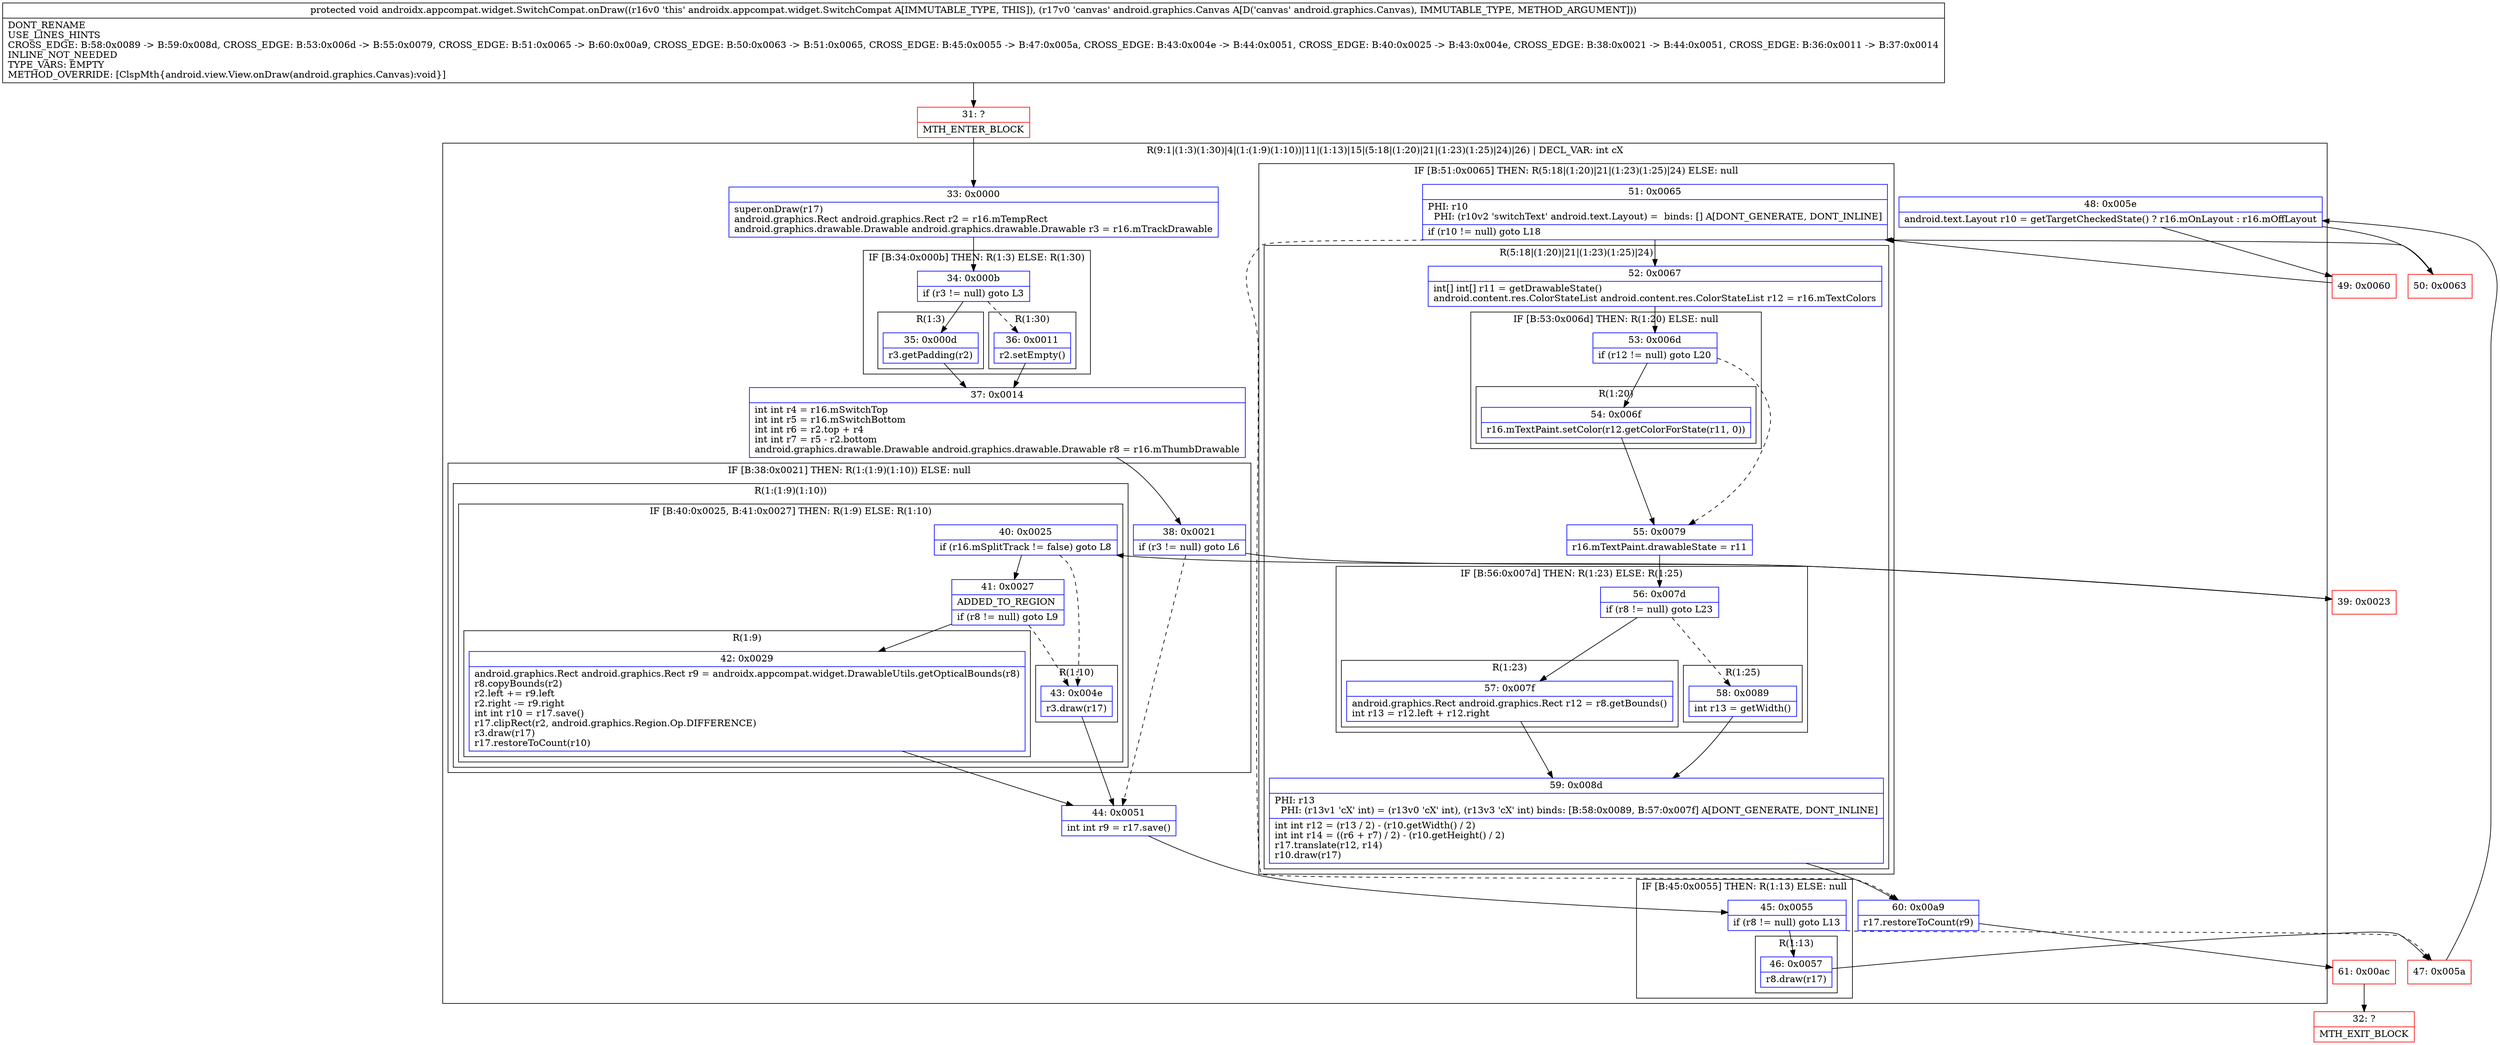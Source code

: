 digraph "CFG forandroidx.appcompat.widget.SwitchCompat.onDraw(Landroid\/graphics\/Canvas;)V" {
subgraph cluster_Region_879838759 {
label = "R(9:1|(1:3)(1:30)|4|(1:(1:9)(1:10))|11|(1:13)|15|(5:18|(1:20)|21|(1:23)(1:25)|24)|26) | DECL_VAR: int cX\l";
node [shape=record,color=blue];
Node_33 [shape=record,label="{33\:\ 0x0000|super.onDraw(r17)\landroid.graphics.Rect android.graphics.Rect r2 = r16.mTempRect\landroid.graphics.drawable.Drawable android.graphics.drawable.Drawable r3 = r16.mTrackDrawable\l}"];
subgraph cluster_IfRegion_39823997 {
label = "IF [B:34:0x000b] THEN: R(1:3) ELSE: R(1:30)";
node [shape=record,color=blue];
Node_34 [shape=record,label="{34\:\ 0x000b|if (r3 != null) goto L3\l}"];
subgraph cluster_Region_1073789865 {
label = "R(1:3)";
node [shape=record,color=blue];
Node_35 [shape=record,label="{35\:\ 0x000d|r3.getPadding(r2)\l}"];
}
subgraph cluster_Region_178368716 {
label = "R(1:30)";
node [shape=record,color=blue];
Node_36 [shape=record,label="{36\:\ 0x0011|r2.setEmpty()\l}"];
}
}
Node_37 [shape=record,label="{37\:\ 0x0014|int int r4 = r16.mSwitchTop\lint int r5 = r16.mSwitchBottom\lint int r6 = r2.top + r4\lint int r7 = r5 \- r2.bottom\landroid.graphics.drawable.Drawable android.graphics.drawable.Drawable r8 = r16.mThumbDrawable\l}"];
subgraph cluster_IfRegion_1204257900 {
label = "IF [B:38:0x0021] THEN: R(1:(1:9)(1:10)) ELSE: null";
node [shape=record,color=blue];
Node_38 [shape=record,label="{38\:\ 0x0021|if (r3 != null) goto L6\l}"];
subgraph cluster_Region_1857209374 {
label = "R(1:(1:9)(1:10))";
node [shape=record,color=blue];
subgraph cluster_IfRegion_261659653 {
label = "IF [B:40:0x0025, B:41:0x0027] THEN: R(1:9) ELSE: R(1:10)";
node [shape=record,color=blue];
Node_40 [shape=record,label="{40\:\ 0x0025|if (r16.mSplitTrack != false) goto L8\l}"];
Node_41 [shape=record,label="{41\:\ 0x0027|ADDED_TO_REGION\l|if (r8 != null) goto L9\l}"];
subgraph cluster_Region_1017217968 {
label = "R(1:9)";
node [shape=record,color=blue];
Node_42 [shape=record,label="{42\:\ 0x0029|android.graphics.Rect android.graphics.Rect r9 = androidx.appcompat.widget.DrawableUtils.getOpticalBounds(r8)\lr8.copyBounds(r2)\lr2.left += r9.left\lr2.right \-= r9.right\lint int r10 = r17.save()\lr17.clipRect(r2, android.graphics.Region.Op.DIFFERENCE)\lr3.draw(r17)\lr17.restoreToCount(r10)\l}"];
}
subgraph cluster_Region_1080523656 {
label = "R(1:10)";
node [shape=record,color=blue];
Node_43 [shape=record,label="{43\:\ 0x004e|r3.draw(r17)\l}"];
}
}
}
}
Node_44 [shape=record,label="{44\:\ 0x0051|int int r9 = r17.save()\l}"];
subgraph cluster_IfRegion_1946652030 {
label = "IF [B:45:0x0055] THEN: R(1:13) ELSE: null";
node [shape=record,color=blue];
Node_45 [shape=record,label="{45\:\ 0x0055|if (r8 != null) goto L13\l}"];
subgraph cluster_Region_256316237 {
label = "R(1:13)";
node [shape=record,color=blue];
Node_46 [shape=record,label="{46\:\ 0x0057|r8.draw(r17)\l}"];
}
}
Node_48 [shape=record,label="{48\:\ 0x005e|android.text.Layout r10 = getTargetCheckedState() ? r16.mOnLayout : r16.mOffLayout\l}"];
subgraph cluster_IfRegion_578037794 {
label = "IF [B:51:0x0065] THEN: R(5:18|(1:20)|21|(1:23)(1:25)|24) ELSE: null";
node [shape=record,color=blue];
Node_51 [shape=record,label="{51\:\ 0x0065|PHI: r10 \l  PHI: (r10v2 'switchText' android.text.Layout) =  binds: [] A[DONT_GENERATE, DONT_INLINE]\l|if (r10 != null) goto L18\l}"];
subgraph cluster_Region_1886116919 {
label = "R(5:18|(1:20)|21|(1:23)(1:25)|24)";
node [shape=record,color=blue];
Node_52 [shape=record,label="{52\:\ 0x0067|int[] int[] r11 = getDrawableState()\landroid.content.res.ColorStateList android.content.res.ColorStateList r12 = r16.mTextColors\l}"];
subgraph cluster_IfRegion_732217427 {
label = "IF [B:53:0x006d] THEN: R(1:20) ELSE: null";
node [shape=record,color=blue];
Node_53 [shape=record,label="{53\:\ 0x006d|if (r12 != null) goto L20\l}"];
subgraph cluster_Region_362715738 {
label = "R(1:20)";
node [shape=record,color=blue];
Node_54 [shape=record,label="{54\:\ 0x006f|r16.mTextPaint.setColor(r12.getColorForState(r11, 0))\l}"];
}
}
Node_55 [shape=record,label="{55\:\ 0x0079|r16.mTextPaint.drawableState = r11\l}"];
subgraph cluster_IfRegion_568589558 {
label = "IF [B:56:0x007d] THEN: R(1:23) ELSE: R(1:25)";
node [shape=record,color=blue];
Node_56 [shape=record,label="{56\:\ 0x007d|if (r8 != null) goto L23\l}"];
subgraph cluster_Region_1792029819 {
label = "R(1:23)";
node [shape=record,color=blue];
Node_57 [shape=record,label="{57\:\ 0x007f|android.graphics.Rect android.graphics.Rect r12 = r8.getBounds()\lint r13 = r12.left + r12.right\l}"];
}
subgraph cluster_Region_1077693104 {
label = "R(1:25)";
node [shape=record,color=blue];
Node_58 [shape=record,label="{58\:\ 0x0089|int r13 = getWidth()\l}"];
}
}
Node_59 [shape=record,label="{59\:\ 0x008d|PHI: r13 \l  PHI: (r13v1 'cX' int) = (r13v0 'cX' int), (r13v3 'cX' int) binds: [B:58:0x0089, B:57:0x007f] A[DONT_GENERATE, DONT_INLINE]\l|int int r12 = (r13 \/ 2) \- (r10.getWidth() \/ 2)\lint int r14 = ((r6 + r7) \/ 2) \- (r10.getHeight() \/ 2)\lr17.translate(r12, r14)\lr10.draw(r17)\l}"];
}
}
Node_60 [shape=record,label="{60\:\ 0x00a9|r17.restoreToCount(r9)\l}"];
}
Node_31 [shape=record,color=red,label="{31\:\ ?|MTH_ENTER_BLOCK\l}"];
Node_39 [shape=record,color=red,label="{39\:\ 0x0023}"];
Node_47 [shape=record,color=red,label="{47\:\ 0x005a}"];
Node_49 [shape=record,color=red,label="{49\:\ 0x0060}"];
Node_61 [shape=record,color=red,label="{61\:\ 0x00ac}"];
Node_32 [shape=record,color=red,label="{32\:\ ?|MTH_EXIT_BLOCK\l}"];
Node_50 [shape=record,color=red,label="{50\:\ 0x0063}"];
MethodNode[shape=record,label="{protected void androidx.appcompat.widget.SwitchCompat.onDraw((r16v0 'this' androidx.appcompat.widget.SwitchCompat A[IMMUTABLE_TYPE, THIS]), (r17v0 'canvas' android.graphics.Canvas A[D('canvas' android.graphics.Canvas), IMMUTABLE_TYPE, METHOD_ARGUMENT]))  | DONT_RENAME\lUSE_LINES_HINTS\lCROSS_EDGE: B:58:0x0089 \-\> B:59:0x008d, CROSS_EDGE: B:53:0x006d \-\> B:55:0x0079, CROSS_EDGE: B:51:0x0065 \-\> B:60:0x00a9, CROSS_EDGE: B:50:0x0063 \-\> B:51:0x0065, CROSS_EDGE: B:45:0x0055 \-\> B:47:0x005a, CROSS_EDGE: B:43:0x004e \-\> B:44:0x0051, CROSS_EDGE: B:40:0x0025 \-\> B:43:0x004e, CROSS_EDGE: B:38:0x0021 \-\> B:44:0x0051, CROSS_EDGE: B:36:0x0011 \-\> B:37:0x0014\lINLINE_NOT_NEEDED\lTYPE_VARS: EMPTY\lMETHOD_OVERRIDE: [ClspMth\{android.view.View.onDraw(android.graphics.Canvas):void\}]\l}"];
MethodNode -> Node_31;Node_33 -> Node_34;
Node_34 -> Node_35;
Node_34 -> Node_36[style=dashed];
Node_35 -> Node_37;
Node_36 -> Node_37;
Node_37 -> Node_38;
Node_38 -> Node_39;
Node_38 -> Node_44[style=dashed];
Node_40 -> Node_41;
Node_40 -> Node_43[style=dashed];
Node_41 -> Node_42;
Node_41 -> Node_43[style=dashed];
Node_42 -> Node_44;
Node_43 -> Node_44;
Node_44 -> Node_45;
Node_45 -> Node_46;
Node_45 -> Node_47[style=dashed];
Node_46 -> Node_47;
Node_48 -> Node_49;
Node_48 -> Node_50;
Node_51 -> Node_52;
Node_51 -> Node_60[style=dashed];
Node_52 -> Node_53;
Node_53 -> Node_54;
Node_53 -> Node_55[style=dashed];
Node_54 -> Node_55;
Node_55 -> Node_56;
Node_56 -> Node_57;
Node_56 -> Node_58[style=dashed];
Node_57 -> Node_59;
Node_58 -> Node_59;
Node_59 -> Node_60;
Node_60 -> Node_61;
Node_31 -> Node_33;
Node_39 -> Node_40;
Node_47 -> Node_48;
Node_49 -> Node_51;
Node_61 -> Node_32;
Node_50 -> Node_51;
}

